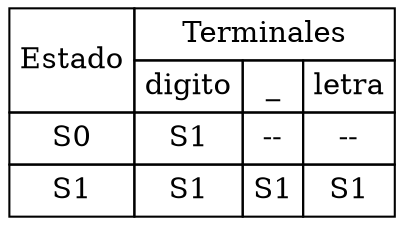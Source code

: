 digraph tablatransiciones {
abc [shape=none, margin=0, label=<
<TABLE BORDER="0" CELLBORDER="1" CELLSPACING="0" CELLPADDING="4">
<TR>
<TD ROWSPAN="2">Estado</TD>
<TD COLSPAN="3">Terminales</TD>
</TR>
<TR>
<TD>digito</TD><TD>_</TD><TD>letra</TD></TR>
<TR>
<TD>S0</TD><TD>S1</TD><TD>--</TD><TD>--</TD></TR>
<TR>
<TD>S1</TD><TD>S1</TD><TD>S1</TD><TD>S1</TD></TR>
</TABLE>>];
}